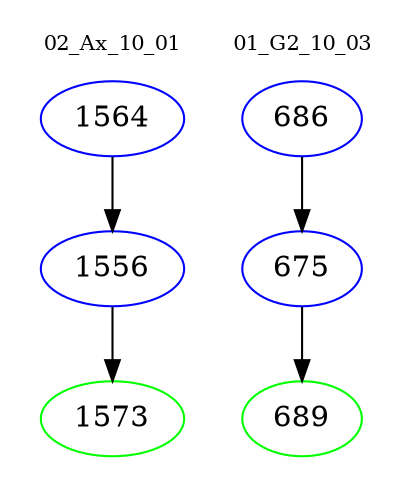 digraph{
subgraph cluster_0 {
color = white
label = "02_Ax_10_01";
fontsize=10;
T0_1564 [label="1564", color="blue"]
T0_1564 -> T0_1556 [color="black"]
T0_1556 [label="1556", color="blue"]
T0_1556 -> T0_1573 [color="black"]
T0_1573 [label="1573", color="green"]
}
subgraph cluster_1 {
color = white
label = "01_G2_10_03";
fontsize=10;
T1_686 [label="686", color="blue"]
T1_686 -> T1_675 [color="black"]
T1_675 [label="675", color="blue"]
T1_675 -> T1_689 [color="black"]
T1_689 [label="689", color="green"]
}
}
